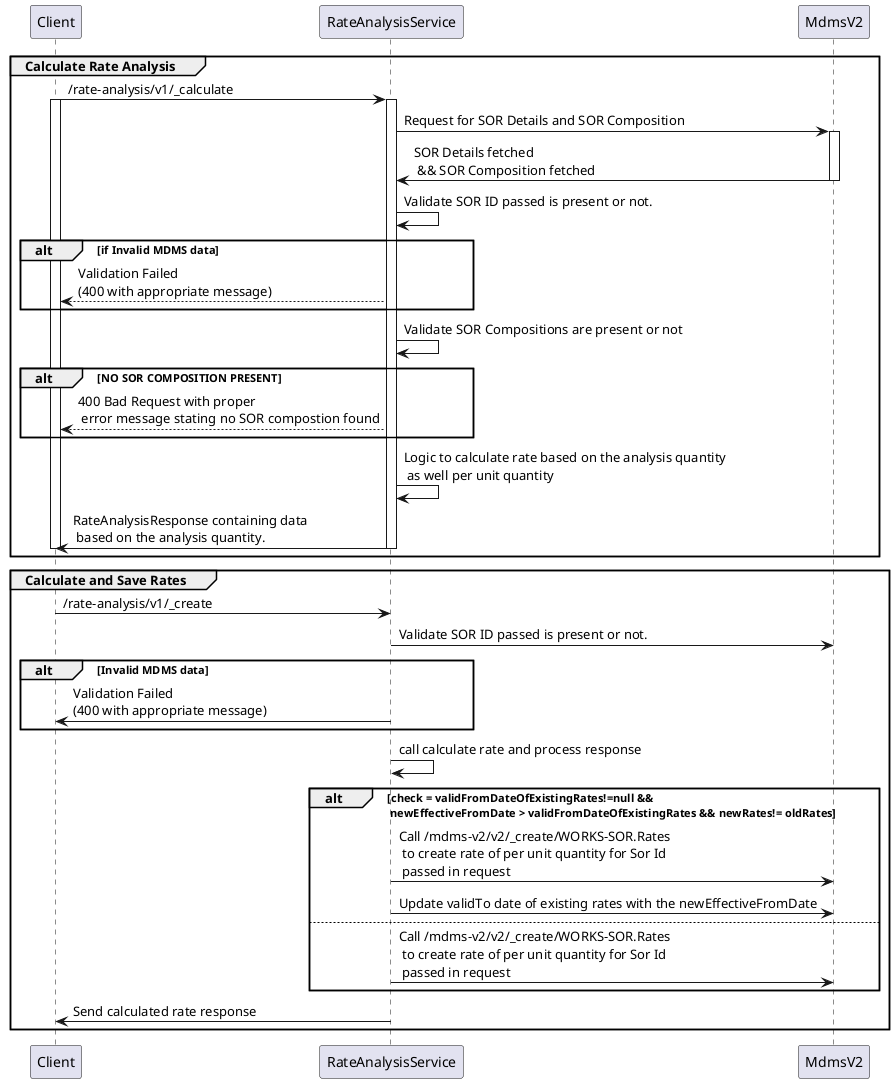 @startuml Rate Analysis
group Calculate Rate Analysis
Client -> RateAnalysisService: /rate-analysis/v1/_calculate
activate Client
activate RateAnalysisService
RateAnalysisService -> MdmsV2: Request for SOR Details and SOR Composition
activate MdmsV2
MdmsV2 -> RateAnalysisService: SOR Details fetched \n && SOR Composition fetched
deactivate MdmsV2
RateAnalysisService -> RateAnalysisService: Validate SOR ID passed is present or not.
alt if Invalid MDMS data
    RateAnalysisService --> Client : Validation Failed \n(400 with appropriate message)
end
RateAnalysisService -> RateAnalysisService :  Validate SOR Compositions are present or not
alt NO SOR COMPOSITION PRESENT
    RateAnalysisService --> Client : 400 Bad Request with proper\n error message stating no SOR compostion found
end
RateAnalysisService -> RateAnalysisService: Logic to calculate rate based on the analysis quantity \n as well per unit quantity
RateAnalysisService -> Client: RateAnalysisResponse containing data\n based on the analysis quantity.
deactivate RateAnalysisService
deactivate Client
end

group Calculate and Save Rates
Client -> RateAnalysisService: /rate-analysis/v1/_create
RateAnalysisService -> MdmsV2: Validate SOR ID passed is present or not.
alt Invalid MDMS data
    RateAnalysisService -> Client : Validation Failed \n(400 with appropriate message)
end
'RateAnalysisService -> MdmsV2: Fetch Rates present in the system\n for SOR ID passed
RateAnalysisService -> RateAnalysisService: call calculate rate and process response
alt check = validFromDateOfExistingRates!=null &&\n newEffectiveFromDate > validFromDateOfExistingRates && newRates!= oldRates
    RateAnalysisService -> MdmsV2 : Call /mdms-v2/v2/_create/WORKS-SOR.Rates\n to create rate of per unit quantity for Sor Id\n passed in request
    RateAnalysisService -> MdmsV2 : Update validTo date of existing rates with the newEffectiveFromDate
else
    RateAnalysisService -> MdmsV2 : Call /mdms-v2/v2/_create/WORKS-SOR.Rates\n to create rate of per unit quantity for Sor Id\n passed in request
end
RateAnalysisService -> Client: Send calculated rate response

end
@enduml